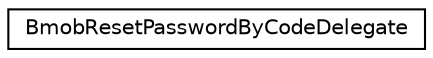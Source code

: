 digraph "Graphical Class Hierarchy"
{
  edge [fontname="Helvetica",fontsize="10",labelfontname="Helvetica",labelfontsize="10"];
  node [fontname="Helvetica",fontsize="10",shape=record];
  rankdir="LR";
  Node1 [label="BmobResetPasswordByCodeDelegate",height=0.2,width=0.4,color="black", fillcolor="white", style="filled",URL="$classBmobResetPasswordByCodeDelegate.html"];
}

